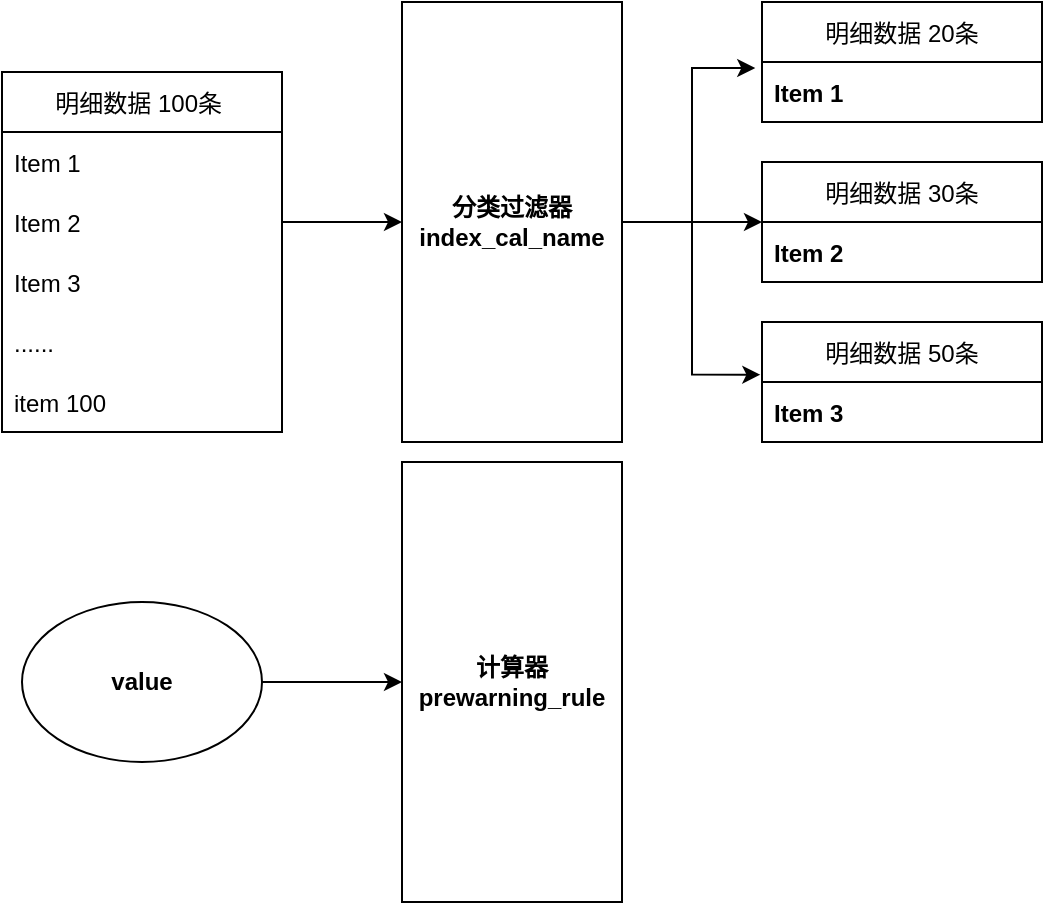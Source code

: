 <mxfile version="20.5.1" type="github">
  <diagram id="m7NdD-nTLMYLPV9MKgGj" name="第 1 页">
    <mxGraphModel dx="1125" dy="622" grid="1" gridSize="10" guides="1" tooltips="1" connect="1" arrows="1" fold="1" page="1" pageScale="1" pageWidth="827" pageHeight="1169" math="0" shadow="0">
      <root>
        <mxCell id="0" />
        <mxCell id="1" parent="0" />
        <mxCell id="qy0qOpct_8eRe8Y1nv4N-22" style="edgeStyle=orthogonalEdgeStyle;rounded=0;orthogonalLoop=1;jettySize=auto;html=1;exitX=1;exitY=0.5;exitDx=0;exitDy=0;entryX=-0.024;entryY=0.1;entryDx=0;entryDy=0;entryPerimeter=0;" edge="1" parent="1" source="qy0qOpct_8eRe8Y1nv4N-1" target="qy0qOpct_8eRe8Y1nv4N-11">
          <mxGeometry relative="1" as="geometry" />
        </mxCell>
        <mxCell id="qy0qOpct_8eRe8Y1nv4N-23" style="edgeStyle=orthogonalEdgeStyle;rounded=0;orthogonalLoop=1;jettySize=auto;html=1;exitX=1;exitY=0.5;exitDx=0;exitDy=0;entryX=0;entryY=0.5;entryDx=0;entryDy=0;" edge="1" parent="1" source="qy0qOpct_8eRe8Y1nv4N-1" target="qy0qOpct_8eRe8Y1nv4N-14">
          <mxGeometry relative="1" as="geometry" />
        </mxCell>
        <mxCell id="qy0qOpct_8eRe8Y1nv4N-24" style="edgeStyle=orthogonalEdgeStyle;rounded=0;orthogonalLoop=1;jettySize=auto;html=1;exitX=1;exitY=0.5;exitDx=0;exitDy=0;entryX=-0.006;entryY=-0.122;entryDx=0;entryDy=0;entryPerimeter=0;" edge="1" parent="1" source="qy0qOpct_8eRe8Y1nv4N-1" target="qy0qOpct_8eRe8Y1nv4N-21">
          <mxGeometry relative="1" as="geometry" />
        </mxCell>
        <mxCell id="qy0qOpct_8eRe8Y1nv4N-1" value="&lt;b&gt;分类过滤器&lt;br&gt;index_cal_name&lt;/b&gt;" style="rounded=0;whiteSpace=wrap;html=1;" vertex="1" parent="1">
          <mxGeometry x="300" y="220" width="110" height="220" as="geometry" />
        </mxCell>
        <object label="明细数据 100条 " placeholders="1" id="qy0qOpct_8eRe8Y1nv4N-2">
          <mxCell style="swimlane;fontStyle=0;childLayout=stackLayout;horizontal=1;startSize=30;horizontalStack=0;resizeParent=1;resizeParentMax=0;resizeLast=0;collapsible=1;marginBottom=0;" vertex="1" parent="1">
            <mxGeometry x="100" y="255" width="140" height="180" as="geometry" />
          </mxCell>
        </object>
        <mxCell id="qy0qOpct_8eRe8Y1nv4N-3" value="Item 1" style="text;strokeColor=none;fillColor=none;align=left;verticalAlign=middle;spacingLeft=4;spacingRight=4;overflow=hidden;points=[[0,0.5],[1,0.5]];portConstraint=eastwest;rotatable=0;" vertex="1" parent="qy0qOpct_8eRe8Y1nv4N-2">
          <mxGeometry y="30" width="140" height="30" as="geometry" />
        </mxCell>
        <mxCell id="qy0qOpct_8eRe8Y1nv4N-4" value="Item 2" style="text;strokeColor=none;fillColor=none;align=left;verticalAlign=middle;spacingLeft=4;spacingRight=4;overflow=hidden;points=[[0,0.5],[1,0.5]];portConstraint=eastwest;rotatable=0;" vertex="1" parent="qy0qOpct_8eRe8Y1nv4N-2">
          <mxGeometry y="60" width="140" height="30" as="geometry" />
        </mxCell>
        <mxCell id="qy0qOpct_8eRe8Y1nv4N-5" value="Item 3" style="text;strokeColor=none;fillColor=none;align=left;verticalAlign=middle;spacingLeft=4;spacingRight=4;overflow=hidden;points=[[0,0.5],[1,0.5]];portConstraint=eastwest;rotatable=0;" vertex="1" parent="qy0qOpct_8eRe8Y1nv4N-2">
          <mxGeometry y="90" width="140" height="30" as="geometry" />
        </mxCell>
        <mxCell id="qy0qOpct_8eRe8Y1nv4N-26" value="......" style="text;strokeColor=none;fillColor=none;align=left;verticalAlign=middle;spacingLeft=4;spacingRight=4;overflow=hidden;points=[[0,0.5],[1,0.5]];portConstraint=eastwest;rotatable=0;" vertex="1" parent="qy0qOpct_8eRe8Y1nv4N-2">
          <mxGeometry y="120" width="140" height="30" as="geometry" />
        </mxCell>
        <mxCell id="qy0qOpct_8eRe8Y1nv4N-25" value="item 100" style="text;strokeColor=none;fillColor=none;align=left;verticalAlign=middle;spacingLeft=4;spacingRight=4;overflow=hidden;points=[[0,0.5],[1,0.5]];portConstraint=eastwest;rotatable=0;" vertex="1" parent="qy0qOpct_8eRe8Y1nv4N-2">
          <mxGeometry y="150" width="140" height="30" as="geometry" />
        </mxCell>
        <mxCell id="qy0qOpct_8eRe8Y1nv4N-6" style="edgeStyle=orthogonalEdgeStyle;rounded=0;orthogonalLoop=1;jettySize=auto;html=1;exitX=1;exitY=0.5;exitDx=0;exitDy=0;" edge="1" parent="1" source="qy0qOpct_8eRe8Y1nv4N-4" target="qy0qOpct_8eRe8Y1nv4N-1">
          <mxGeometry relative="1" as="geometry" />
        </mxCell>
        <mxCell id="qy0qOpct_8eRe8Y1nv4N-10" value="明细数据 20条" style="swimlane;fontStyle=0;childLayout=stackLayout;horizontal=1;startSize=30;horizontalStack=0;resizeParent=1;resizeParentMax=0;resizeLast=0;collapsible=1;marginBottom=0;" vertex="1" parent="1">
          <mxGeometry x="480" y="220" width="140" height="60" as="geometry" />
        </mxCell>
        <mxCell id="qy0qOpct_8eRe8Y1nv4N-11" value="Item 1" style="text;strokeColor=none;fillColor=none;align=left;verticalAlign=middle;spacingLeft=4;spacingRight=4;overflow=hidden;points=[[0,0.5],[1,0.5]];portConstraint=eastwest;rotatable=0;fontStyle=1" vertex="1" parent="qy0qOpct_8eRe8Y1nv4N-10">
          <mxGeometry y="30" width="140" height="30" as="geometry" />
        </mxCell>
        <mxCell id="qy0qOpct_8eRe8Y1nv4N-14" value="明细数据 30条" style="swimlane;fontStyle=0;childLayout=stackLayout;horizontal=1;startSize=30;horizontalStack=0;resizeParent=1;resizeParentMax=0;resizeLast=0;collapsible=1;marginBottom=0;" vertex="1" parent="1">
          <mxGeometry x="480" y="300" width="140" height="60" as="geometry" />
        </mxCell>
        <mxCell id="qy0qOpct_8eRe8Y1nv4N-16" value="Item 2" style="text;strokeColor=none;fillColor=none;align=left;verticalAlign=middle;spacingLeft=4;spacingRight=4;overflow=hidden;points=[[0,0.5],[1,0.5]];portConstraint=eastwest;rotatable=0;fontStyle=1" vertex="1" parent="qy0qOpct_8eRe8Y1nv4N-14">
          <mxGeometry y="30" width="140" height="30" as="geometry" />
        </mxCell>
        <mxCell id="qy0qOpct_8eRe8Y1nv4N-18" value="明细数据 50条" style="swimlane;fontStyle=0;childLayout=stackLayout;horizontal=1;startSize=30;horizontalStack=0;resizeParent=1;resizeParentMax=0;resizeLast=0;collapsible=1;marginBottom=0;" vertex="1" parent="1">
          <mxGeometry x="480" y="380" width="140" height="60" as="geometry" />
        </mxCell>
        <mxCell id="qy0qOpct_8eRe8Y1nv4N-21" value="Item 3" style="text;strokeColor=none;fillColor=none;align=left;verticalAlign=middle;spacingLeft=4;spacingRight=4;overflow=hidden;points=[[0,0.5],[1,0.5]];portConstraint=eastwest;rotatable=0;fontStyle=1" vertex="1" parent="qy0qOpct_8eRe8Y1nv4N-18">
          <mxGeometry y="30" width="140" height="30" as="geometry" />
        </mxCell>
        <mxCell id="qy0qOpct_8eRe8Y1nv4N-29" style="edgeStyle=orthogonalEdgeStyle;rounded=0;orthogonalLoop=1;jettySize=auto;html=1;exitX=1;exitY=0.5;exitDx=0;exitDy=0;entryX=0;entryY=0.5;entryDx=0;entryDy=0;" edge="1" parent="1" source="qy0qOpct_8eRe8Y1nv4N-27" target="qy0qOpct_8eRe8Y1nv4N-28">
          <mxGeometry relative="1" as="geometry" />
        </mxCell>
        <mxCell id="qy0qOpct_8eRe8Y1nv4N-27" value="value" style="ellipse;whiteSpace=wrap;html=1;fontStyle=1" vertex="1" parent="1">
          <mxGeometry x="110" y="520" width="120" height="80" as="geometry" />
        </mxCell>
        <mxCell id="qy0qOpct_8eRe8Y1nv4N-28" value="&lt;b&gt;计算器&lt;/b&gt;&lt;br&gt;&lt;b&gt;prewarning_rule&lt;/b&gt;" style="rounded=0;whiteSpace=wrap;html=1;" vertex="1" parent="1">
          <mxGeometry x="300" y="450" width="110" height="220" as="geometry" />
        </mxCell>
      </root>
    </mxGraphModel>
  </diagram>
</mxfile>
